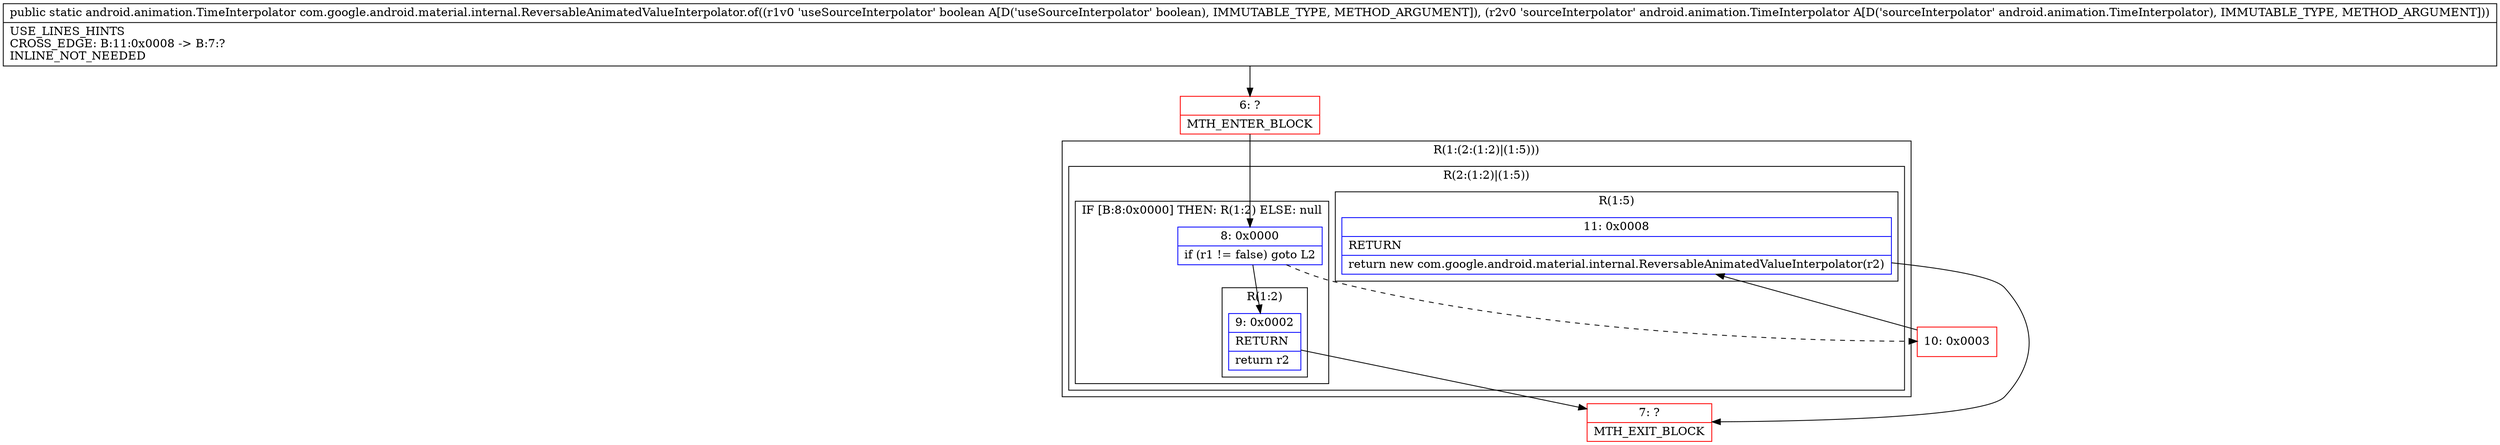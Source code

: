 digraph "CFG forcom.google.android.material.internal.ReversableAnimatedValueInterpolator.of(ZLandroid\/animation\/TimeInterpolator;)Landroid\/animation\/TimeInterpolator;" {
subgraph cluster_Region_245690250 {
label = "R(1:(2:(1:2)|(1:5)))";
node [shape=record,color=blue];
subgraph cluster_Region_1449802476 {
label = "R(2:(1:2)|(1:5))";
node [shape=record,color=blue];
subgraph cluster_IfRegion_102221736 {
label = "IF [B:8:0x0000] THEN: R(1:2) ELSE: null";
node [shape=record,color=blue];
Node_8 [shape=record,label="{8\:\ 0x0000|if (r1 != false) goto L2\l}"];
subgraph cluster_Region_798612860 {
label = "R(1:2)";
node [shape=record,color=blue];
Node_9 [shape=record,label="{9\:\ 0x0002|RETURN\l|return r2\l}"];
}
}
subgraph cluster_Region_107528122 {
label = "R(1:5)";
node [shape=record,color=blue];
Node_11 [shape=record,label="{11\:\ 0x0008|RETURN\l|return new com.google.android.material.internal.ReversableAnimatedValueInterpolator(r2)\l}"];
}
}
}
Node_6 [shape=record,color=red,label="{6\:\ ?|MTH_ENTER_BLOCK\l}"];
Node_7 [shape=record,color=red,label="{7\:\ ?|MTH_EXIT_BLOCK\l}"];
Node_10 [shape=record,color=red,label="{10\:\ 0x0003}"];
MethodNode[shape=record,label="{public static android.animation.TimeInterpolator com.google.android.material.internal.ReversableAnimatedValueInterpolator.of((r1v0 'useSourceInterpolator' boolean A[D('useSourceInterpolator' boolean), IMMUTABLE_TYPE, METHOD_ARGUMENT]), (r2v0 'sourceInterpolator' android.animation.TimeInterpolator A[D('sourceInterpolator' android.animation.TimeInterpolator), IMMUTABLE_TYPE, METHOD_ARGUMENT]))  | USE_LINES_HINTS\lCROSS_EDGE: B:11:0x0008 \-\> B:7:?\lINLINE_NOT_NEEDED\l}"];
MethodNode -> Node_6;Node_8 -> Node_9;
Node_8 -> Node_10[style=dashed];
Node_9 -> Node_7;
Node_11 -> Node_7;
Node_6 -> Node_8;
Node_10 -> Node_11;
}

